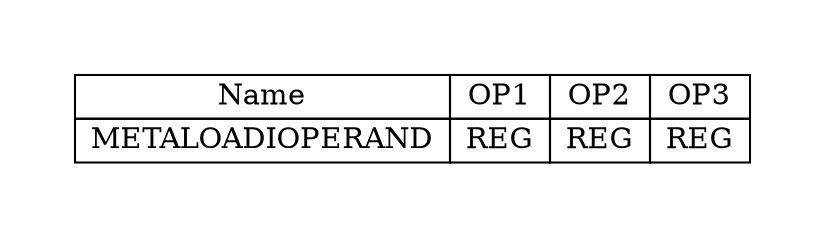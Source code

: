 digraph{
graph [pad="0.5", nodesep="0.5", ranksep="2" ]
node [shape=plain]
Foo [label=<
<table border="0" cellborder="1" cellspacing="0">
<tr><td> Name </td> <td> OP1 </td><td> OP2 </td><td> OP3 </td> </tr>
<tr><td> METALOADIOPERAND </td><td> REG </td><td> REG </td><td> REG </td> </tr>
</table>>];
}
